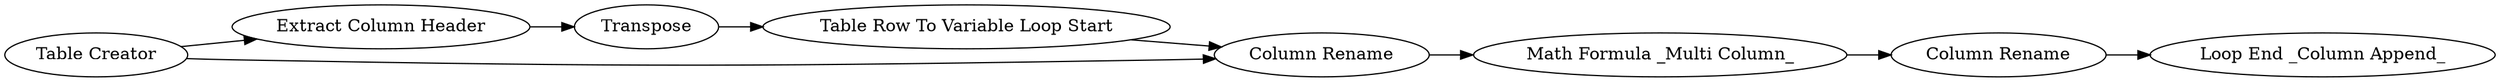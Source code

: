 digraph {
	290 -> 292
	284 -> 287
	288 -> 295
	291 -> 290
	284 -> 291
	295 -> 291
	287 -> 288
	292 -> 294
	292 [label="Column Rename"]
	290 [label="Math Formula _Multi Column_"]
	284 [label="Table Creator"]
	294 [label="Loop End _Column Append_"]
	287 [label="Extract Column Header"]
	291 [label="Column Rename"]
	288 [label=Transpose]
	295 [label="Table Row To Variable Loop Start"]
	rankdir=LR
}
